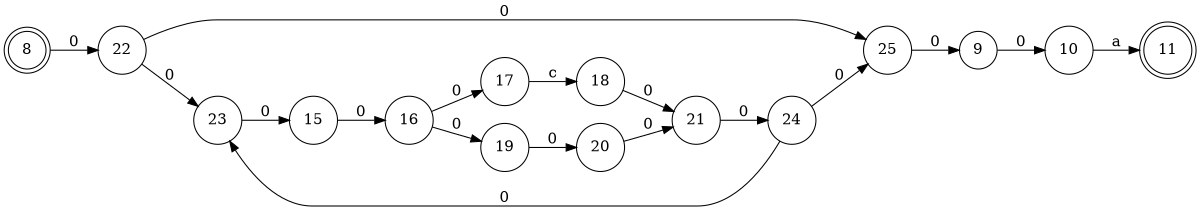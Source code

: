 digraph "graph" {
	rankdir=LR size="8,5"
	node [shape=doublecircle]
	8
	11
	node [shape=circle]
	8 -> 22 [label=0]
	9 -> 10 [label=0]
	10 -> 11 [label=a]
	25 -> 9 [label=0]
	22 -> 23 [label=0]
	23 -> 15 [label=0]
	24 -> 25 [label=0]
	24 -> 23 [label=0]
	22 -> 25 [label=0]
	21 -> 24 [label=0]
	15 -> 16 [label=0]
	16 -> 17 [label=0]
	16 -> 19 [label=0]
	17 -> 18 [label=c]
	19 -> 20 [label=0]
	18 -> 21 [label=0]
	20 -> 21 [label=0]
}
